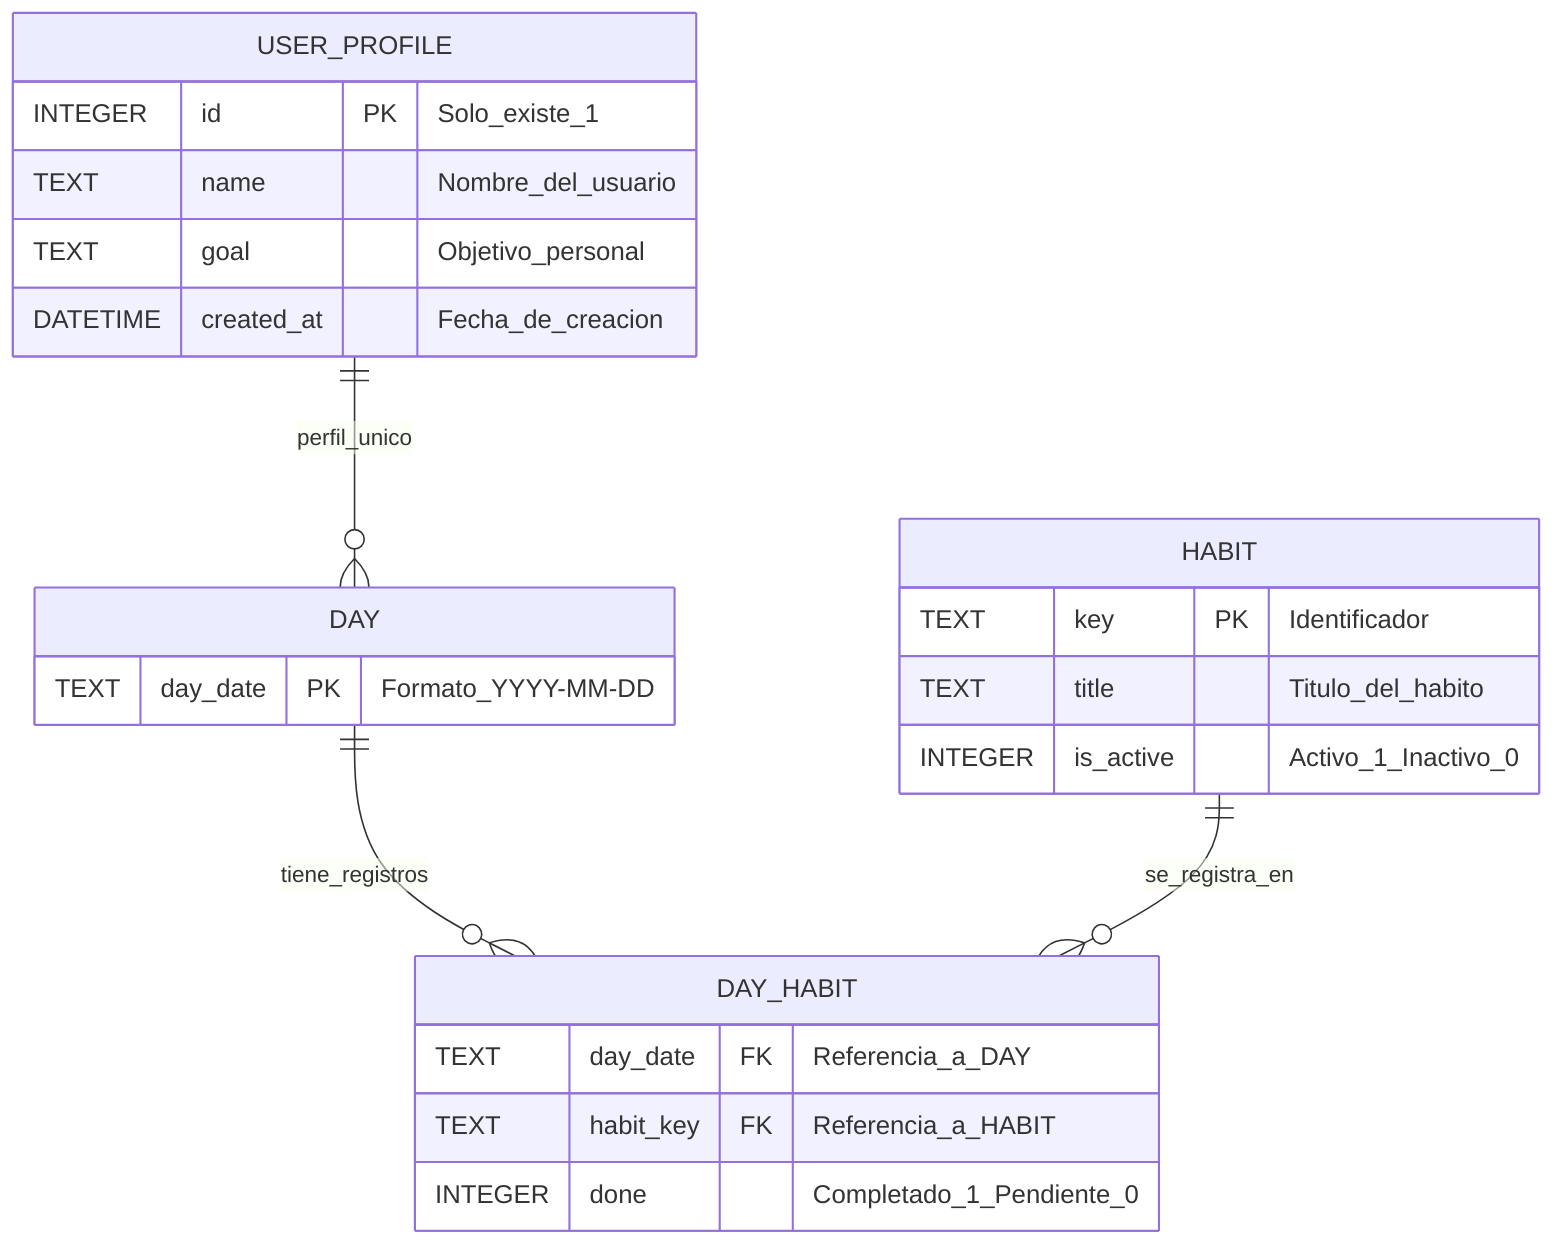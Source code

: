 erDiagram
    USER_PROFILE ||--o{ DAY : "perfil_unico"
    DAY ||--o{ DAY_HABIT : "tiene_registros"
    HABIT ||--o{ DAY_HABIT : "se_registra_en"

    USER_PROFILE {
      INTEGER id PK "Solo_existe_1"
      TEXT name "Nombre_del_usuario"
      TEXT goal "Objetivo_personal"
      DATETIME created_at "Fecha_de_creacion"
    }

    HABIT {
      TEXT key PK "Identificador"
      TEXT title "Titulo_del_habito"
      INTEGER is_active "Activo_1_Inactivo_0"
    }

    DAY {
      TEXT day_date PK "Formato_YYYY-MM-DD"
    }

    DAY_HABIT {
      TEXT day_date FK "Referencia_a_DAY"
      TEXT habit_key FK "Referencia_a_HABIT"
      INTEGER done "Completado_1_Pendiente_0"
    }